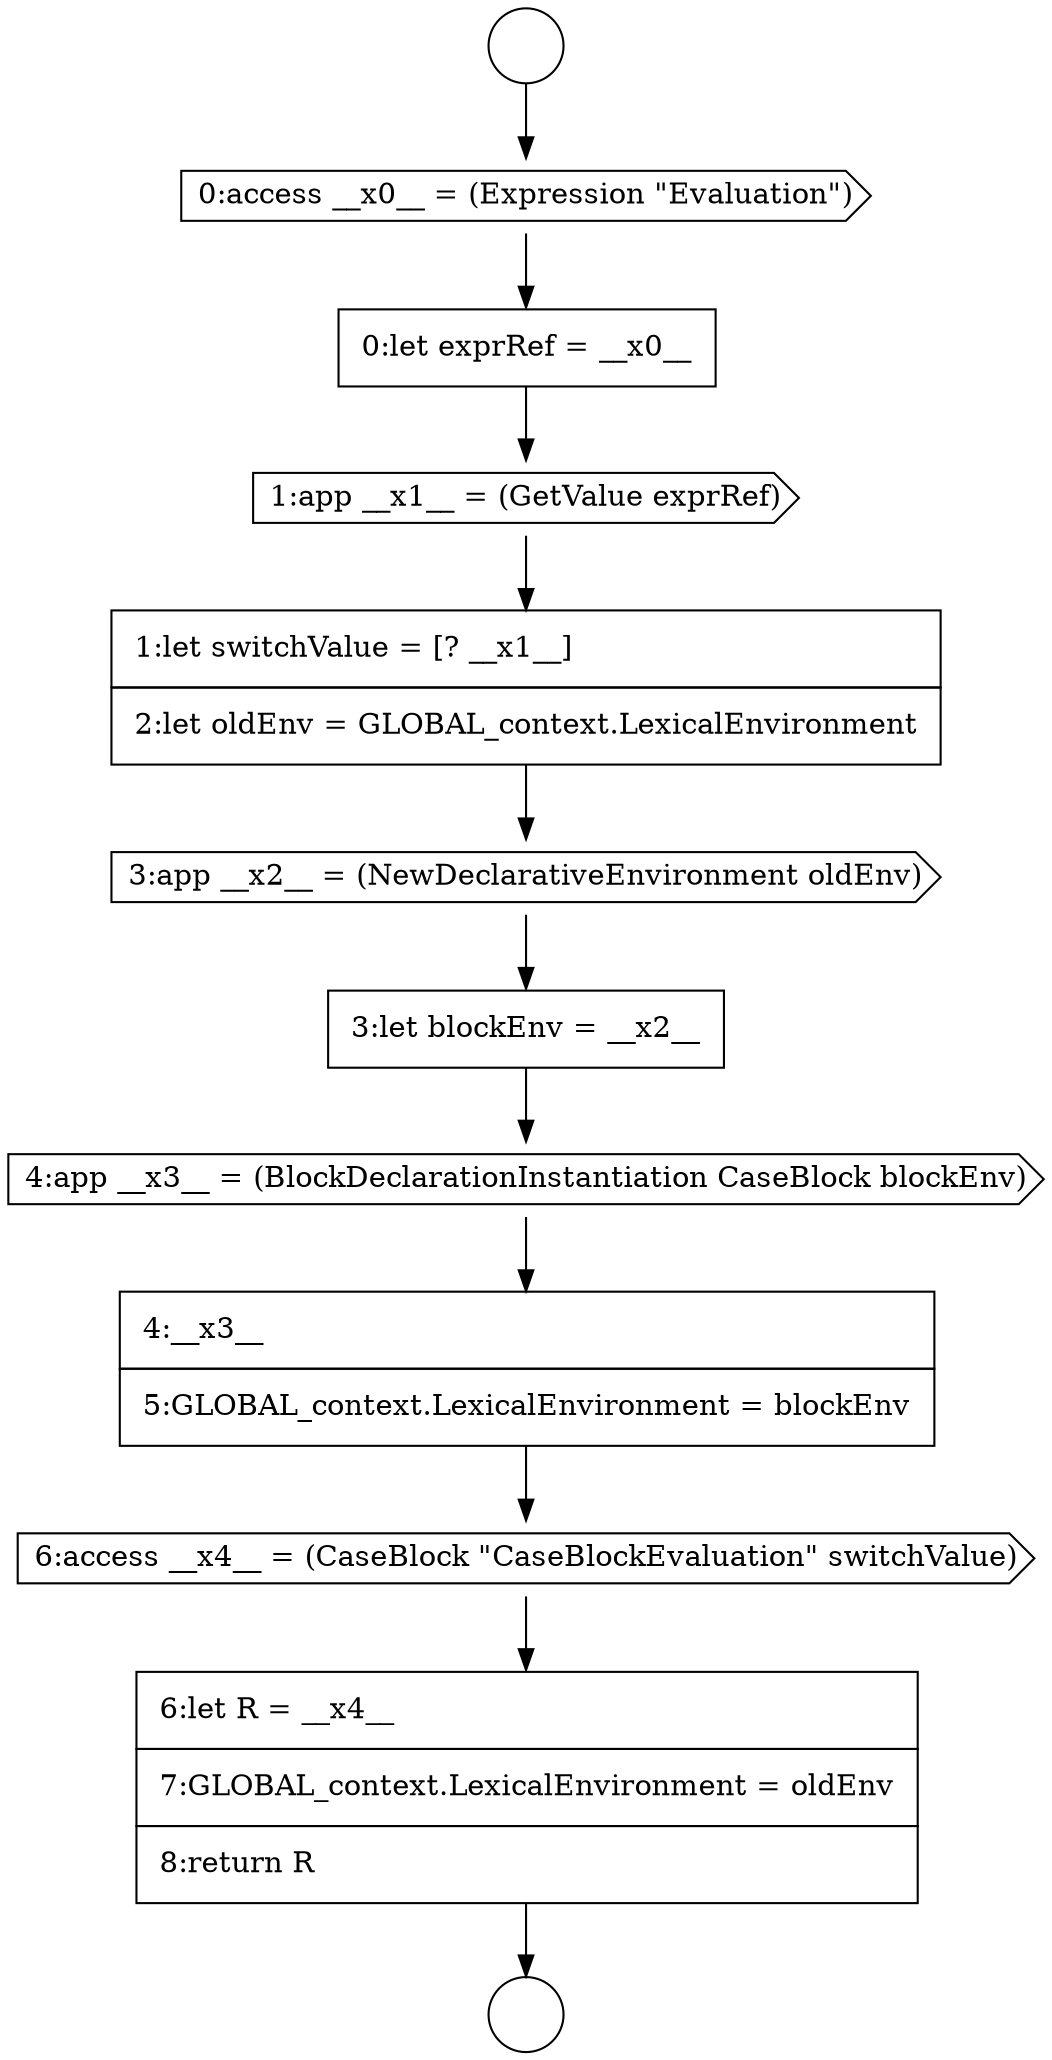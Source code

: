 digraph {
  node7198 [shape=none, margin=0, label=<<font color="black">
    <table border="0" cellborder="1" cellspacing="0" cellpadding="10">
      <tr><td align="left">4:__x3__</td></tr>
      <tr><td align="left">5:GLOBAL_context.LexicalEnvironment = blockEnv</td></tr>
    </table>
  </font>> color="black" fillcolor="white" style=filled]
  node7194 [shape=none, margin=0, label=<<font color="black">
    <table border="0" cellborder="1" cellspacing="0" cellpadding="10">
      <tr><td align="left">1:let switchValue = [? __x1__]</td></tr>
      <tr><td align="left">2:let oldEnv = GLOBAL_context.LexicalEnvironment</td></tr>
    </table>
  </font>> color="black" fillcolor="white" style=filled]
  node7197 [shape=cds, label=<<font color="black">4:app __x3__ = (BlockDeclarationInstantiation CaseBlock blockEnv)</font>> color="black" fillcolor="white" style=filled]
  node7189 [shape=circle label=" " color="black" fillcolor="white" style=filled]
  node7193 [shape=cds, label=<<font color="black">1:app __x1__ = (GetValue exprRef)</font>> color="black" fillcolor="white" style=filled]
  node7191 [shape=cds, label=<<font color="black">0:access __x0__ = (Expression &quot;Evaluation&quot;)</font>> color="black" fillcolor="white" style=filled]
  node7200 [shape=none, margin=0, label=<<font color="black">
    <table border="0" cellborder="1" cellspacing="0" cellpadding="10">
      <tr><td align="left">6:let R = __x4__</td></tr>
      <tr><td align="left">7:GLOBAL_context.LexicalEnvironment = oldEnv</td></tr>
      <tr><td align="left">8:return R</td></tr>
    </table>
  </font>> color="black" fillcolor="white" style=filled]
  node7190 [shape=circle label=" " color="black" fillcolor="white" style=filled]
  node7196 [shape=none, margin=0, label=<<font color="black">
    <table border="0" cellborder="1" cellspacing="0" cellpadding="10">
      <tr><td align="left">3:let blockEnv = __x2__</td></tr>
    </table>
  </font>> color="black" fillcolor="white" style=filled]
  node7192 [shape=none, margin=0, label=<<font color="black">
    <table border="0" cellborder="1" cellspacing="0" cellpadding="10">
      <tr><td align="left">0:let exprRef = __x0__</td></tr>
    </table>
  </font>> color="black" fillcolor="white" style=filled]
  node7199 [shape=cds, label=<<font color="black">6:access __x4__ = (CaseBlock &quot;CaseBlockEvaluation&quot; switchValue)</font>> color="black" fillcolor="white" style=filled]
  node7195 [shape=cds, label=<<font color="black">3:app __x2__ = (NewDeclarativeEnvironment oldEnv)</font>> color="black" fillcolor="white" style=filled]
  node7200 -> node7190 [ color="black"]
  node7191 -> node7192 [ color="black"]
  node7196 -> node7197 [ color="black"]
  node7194 -> node7195 [ color="black"]
  node7193 -> node7194 [ color="black"]
  node7192 -> node7193 [ color="black"]
  node7195 -> node7196 [ color="black"]
  node7199 -> node7200 [ color="black"]
  node7198 -> node7199 [ color="black"]
  node7189 -> node7191 [ color="black"]
  node7197 -> node7198 [ color="black"]
}
